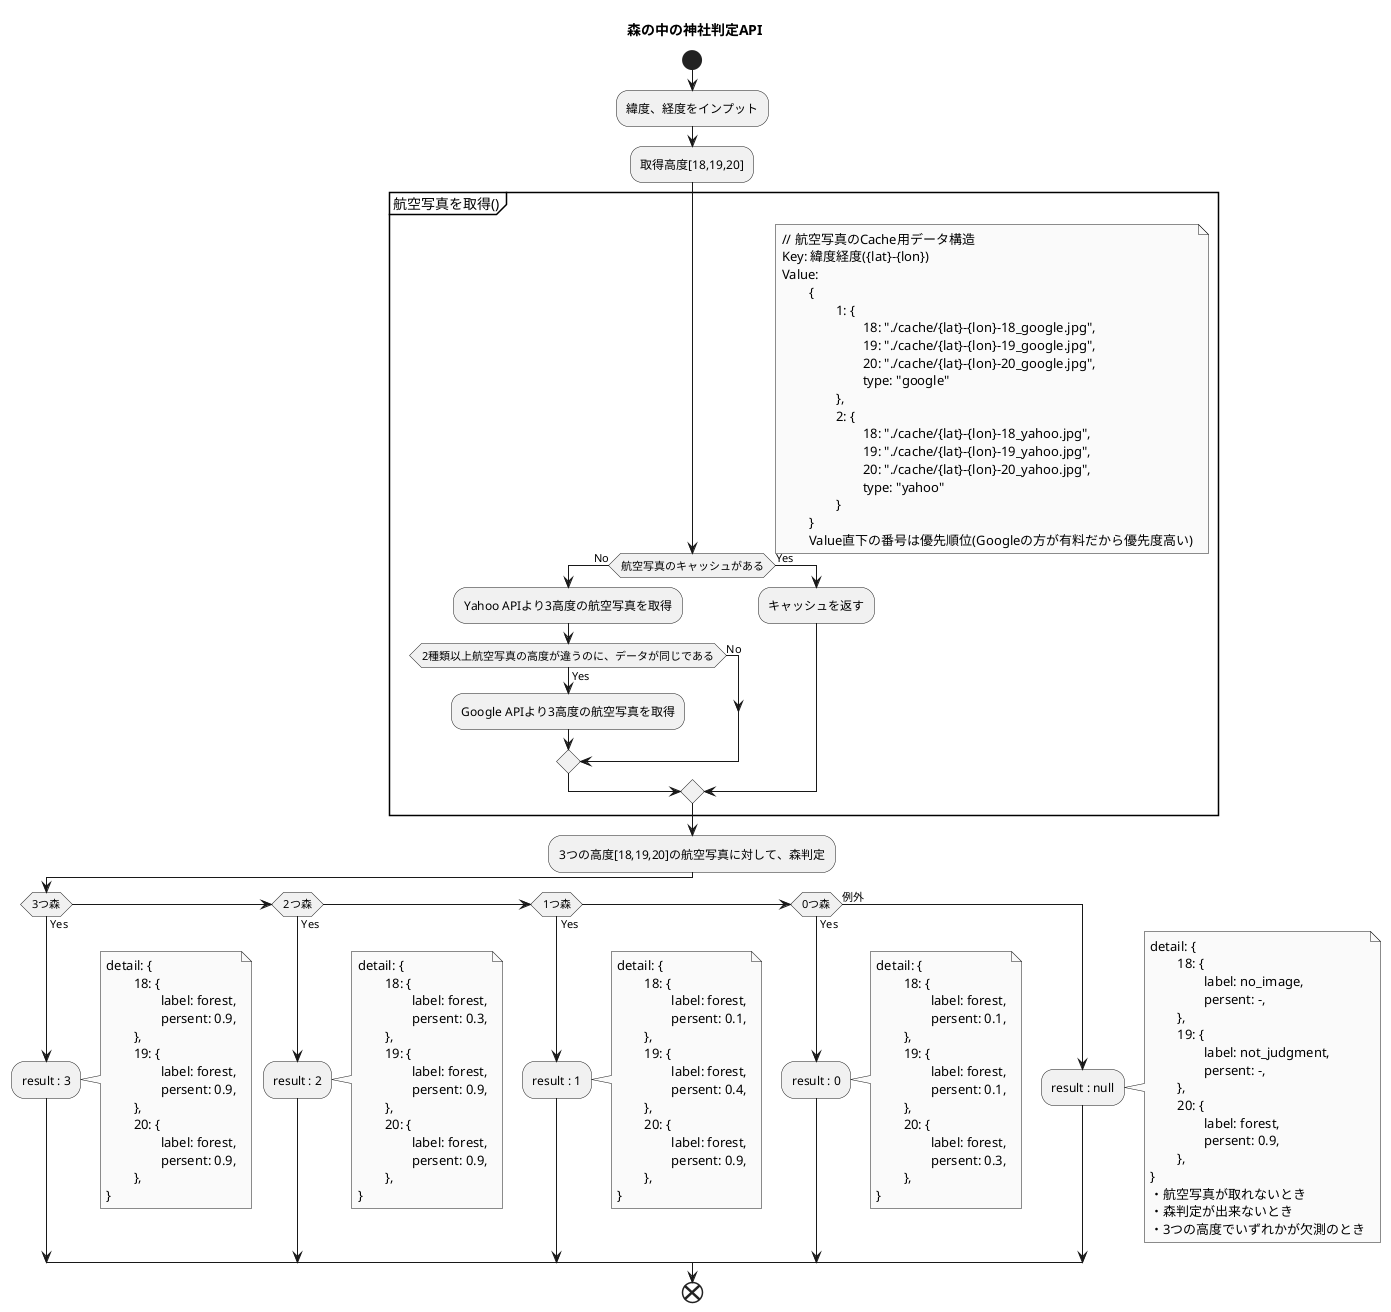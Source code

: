 @startuml

skinparam monochrome true
title 森の中の神社判定API

' ● 懸念点
' ・APIのキー制限に引っかからないかどうか…
' 	・Maxで叩いてしまった場合の計算をしよう
' 	・件数 x 3=リクエスト数
' ・森判定のモデルの学習量が不十分のとき、再学習必要。そのためのデータ収集の仕組み
' 	・これは森じゃないっぽい神社のポイントデータがほしい。ユーザ報告の森じゃないデータを保持するDB


start
:緯度、経度をインプット;
:取得高度[18,19,20];
partition 航空写真を取得() {
	if (航空写真のキャッシュがある) then (No)
		:Yahoo APIより3高度の航空写真を取得;
		if (2種類以上航空写真の高度が違うのに、データが同じである) then (Yes)
			:Google APIより3高度の航空写真を取得;
		else (No)
		endif
	else (Yes)
		:キャッシュを返す;
	endif
}
note right
	// 航空写真のCache用データ構造
	Key: 緯度経度({lat}-{lon})
	Value: 
		{
			1: {
				18: "./cache/{lat}-{lon}-18_google.jpg",
				19: "./cache/{lat}-{lon}-19_google.jpg",
				20: "./cache/{lat}-{lon}-20_google.jpg",
				type: "google"
			},
			2: {
				18: "./cache/{lat}-{lon}-18_yahoo.jpg",
				19: "./cache/{lat}-{lon}-19_yahoo.jpg",
				20: "./cache/{lat}-{lon}-20_yahoo.jpg",
				type: "yahoo"
			}
		}
		Value直下の番号は優先順位(Googleの方が有料だから優先度高い)
end note

:3つの高度[18,19,20]の航空写真に対して、森判定;

if (3つ森) then (Yes)
	:result : 3;
	note right
		detail: {
			18: {
				label: forest,
				persent: 0.9,
			},
			19: {
				label: forest,
				persent: 0.9,
			},
			20: {
				label: forest,
				persent: 0.9,
			},
		}
	end note
else if (2つ森) then (Yes)
	:result : 2;
	note right
		detail: {
			18: {
				label: forest,
				persent: 0.3,
			},
			19: {
				label: forest,
				persent: 0.9,
			},
			20: {
				label: forest,
				persent: 0.9,
			},
		}
	end note
else if (1つ森) then (Yes)
	:result : 1;
	note right
		detail: {
			18: {
				label: forest,
				persent: 0.1,
			},
			19: {
				label: forest,
				persent: 0.4,
			},
			20: {
				label: forest,
				persent: 0.9,
			},
		}
	end note
else if (0つ森) then (Yes)
	:result : 0;
	note right
		detail: {
			18: {
				label: forest,
				persent: 0.1,
			},
			19: {
				label: forest,
				persent: 0.1,
			},
			20: {
				label: forest,
				persent: 0.3,
			},
		}
	end note
else (例外)
	:result : null;
	note right
		detail: {
			18: {
				label: no_image,
				persent: -,
			},
			19: {
				label: not_judgment,
				persent: -,
			},
			20: {
				label: forest,
				persent: 0.9,
			},
		}
		・航空写真が取れないとき
		・森判定が出来ないとき
		・3つの高度でいずれかが欠測のとき
	end note
endif



end


@enduml
